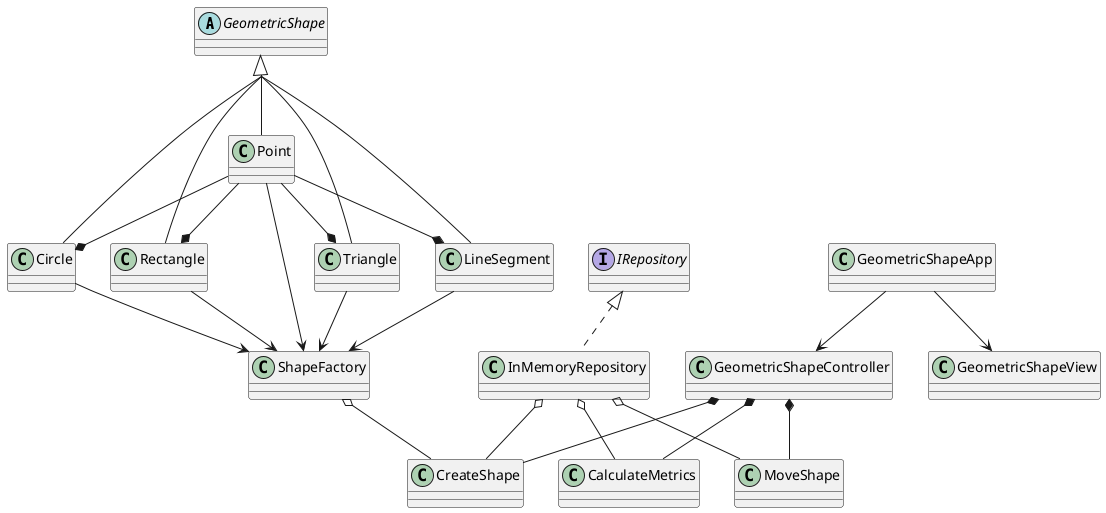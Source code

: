 @startuml class_diagram
skinparam classAttributeIconSize 0
skinparam groupInheritance 4

abstract GeometricShape {}
class Point {}
class LineSegment {}
class Circle {}
class Rectangle {}
class Triangle {}

interface IRepository {}

class InMemoryRepository {}

class CreateShape {}
class MoveShape {}
class CalculateMetrics {}

class ShapeFactory {}

class GeometricShapeController {}

class GeometricShapeView {}

class GeometricShapeApp {}

' Inheritance (Herança)
GeometricShape <|-- Point
GeometricShape <|-- LineSegment
GeometricShape <|-- Circle
GeometricShape <|-- Rectangle
GeometricShape <|-- Triangle

' Implement (Implementação)
IRepository <|.. InMemoryRepository

' Composition (Composição)
Point --* LineSegment
Point --* Circle
Point --* Rectangle
Point --* Triangle
GeometricShapeController *-- CreateShape
GeometricShapeController *-- MoveShape
GeometricShapeController *-- CalculateMetrics

' Aggregation (Agregação)
ShapeFactory o-- CreateShape
InMemoryRepository o-- CreateShape
InMemoryRepository o-- MoveShape
InMemoryRepository o-- CalculateMetrics

' Association (Associação)
GeometricShapeApp --> GeometricShapeController
GeometricShapeApp --> GeometricShapeView
Point --> ShapeFactory
LineSegment --> ShapeFactory
Circle --> ShapeFactory
Rectangle --> ShapeFactory
Triangle --> ShapeFactory


@enduml
